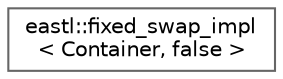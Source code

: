 digraph "类继承关系图"
{
 // LATEX_PDF_SIZE
  bgcolor="transparent";
  edge [fontname=Helvetica,fontsize=10,labelfontname=Helvetica,labelfontsize=10];
  node [fontname=Helvetica,fontsize=10,shape=box,height=0.2,width=0.4];
  rankdir="LR";
  Node0 [id="Node000000",label="eastl::fixed_swap_impl\l\< Container, false \>",height=0.2,width=0.4,color="grey40", fillcolor="white", style="filled",URL="$classeastl_1_1fixed__swap__impl_3_01_container_00_01false_01_4.html",tooltip=" "];
}
